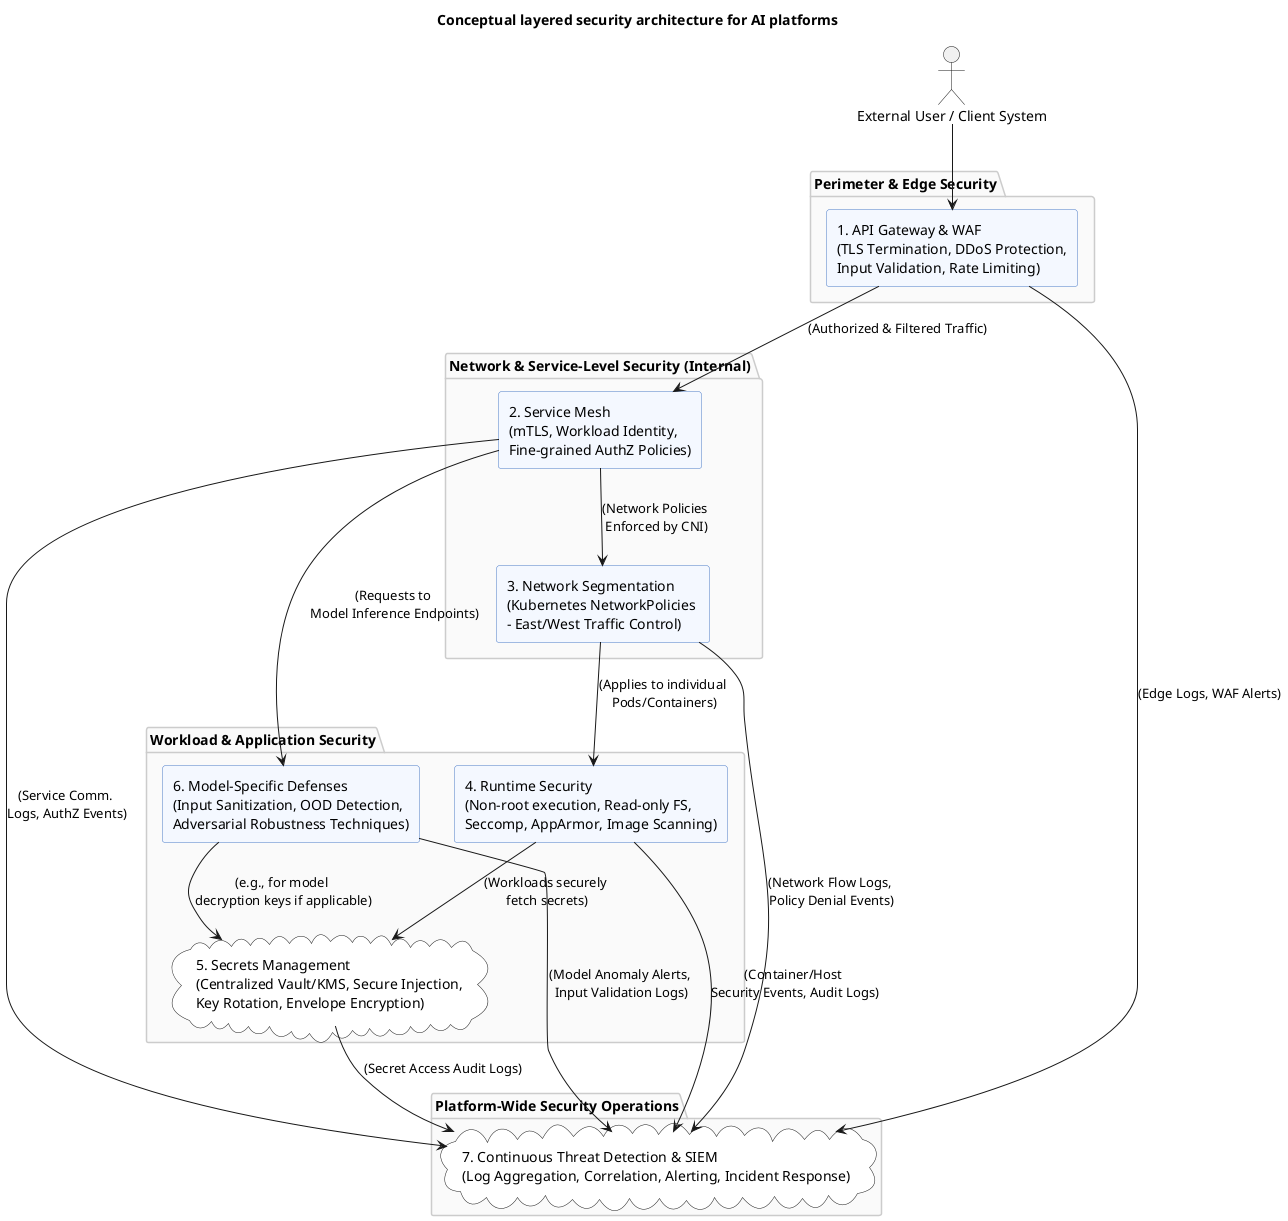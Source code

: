 @startuml
title Conceptual layered security architecture for AI platforms

skinparam shadowing false
skinparam rectangleBackgroundColor #F4F8FF
skinparam rectangleBorderColor #4A7AC7
skinparam cloudBackgroundColor #E0EFFF    // For external/managed services like Vault/SIEM
skinparam nodeBackgroundColor #FFF0E0      // For compute/runtime elements
skinparam packageBorderColor #CCCCCC
skinparam packageBackgroundColor #FAFAFA

actor "External User / Client System" as EXT_USER

package "Perimeter & Edge Security" {
  rectangle "1. API Gateway & WAF\n(TLS Termination, DDoS Protection,\nInput Validation, Rate Limiting)" as PERIMETER_GATEWAY
}

package "Network & Service-Level Security (Internal)" {
  rectangle "2. Service Mesh\n(mTLS, Workload Identity, \nFine-grained AuthZ Policies)" as SERVICE_MESH
  rectangle "3. Network Segmentation\n(Kubernetes NetworkPolicies \n- East/West Traffic Control)" as NETWORK_POLICY
}

package "Workload & Application Security" {
  rectangle "4. Runtime Security\n(Non-root execution, Read-only FS,\nSeccomp, AppArmor, Image Scanning)" as RUNTIME_SECURITY
  cloud "5. Secrets Management\n(Centralized Vault/KMS, Secure Injection,\nKey Rotation, Envelope Encryption)" as SECRETS_MGMT
  rectangle "6. Model-Specific Defenses\n(Input Sanitization, OOD Detection,\nAdversarial Robustness Techniques)" as MODEL_DEFENSES
}

package "Platform-Wide Security Operations" {
  cloud "7. Continuous Threat Detection & SIEM\n(Log Aggregation, Correlation, Alerting, Incident Response)" as SIEM
}

EXT_USER --> PERIMETER_GATEWAY
PERIMETER_GATEWAY --> SERVICE_MESH : (Authorized & Filtered Traffic)
SERVICE_MESH --> NETWORK_POLICY : (Network Policies\n Enforced by CNI)
NETWORK_POLICY --> RUNTIME_SECURITY : (Applies to individual\n Pods/Containers)

RUNTIME_SECURITY --> SECRETS_MGMT : (Workloads securely \nfetch secrets)
SERVICE_MESH --> MODEL_DEFENSES : (Requests to \nModel Inference Endpoints)
MODEL_DEFENSES --> SECRETS_MGMT : (e.g., for model \ndecryption keys if applicable)


PERIMETER_GATEWAY --> SIEM : (Edge Logs, WAF Alerts)
SERVICE_MESH --> SIEM : (Service Comm. \nLogs, AuthZ Events)
NETWORK_POLICY --> SIEM : (Network Flow Logs, \nPolicy Denial Events)
RUNTIME_SECURITY --> SIEM : (Container/Host \nSecurity Events, Audit Logs)
SECRETS_MGMT --> SIEM : (Secret Access Audit Logs)
MODEL_DEFENSES --> SIEM : (Model Anomaly Alerts, \nInput Validation Logs)

@enduml